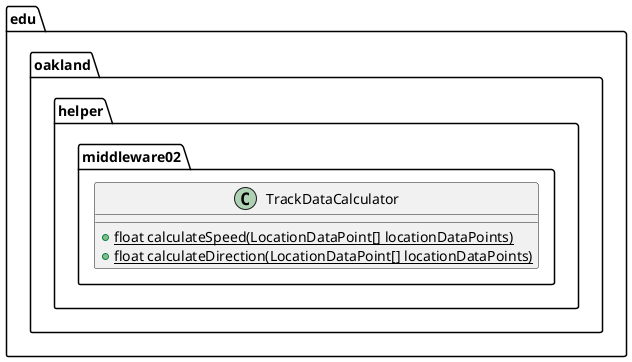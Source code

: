 @startuml TrackDataCalculator

package edu.oakland.helper.middleware02 {
    class TrackDataCalculator {
        {static} + float calculateSpeed(LocationDataPoint[] locationDataPoints)
        {static} + float calculateDirection(LocationDataPoint[] locationDataPoints)
    }
}

@enduml